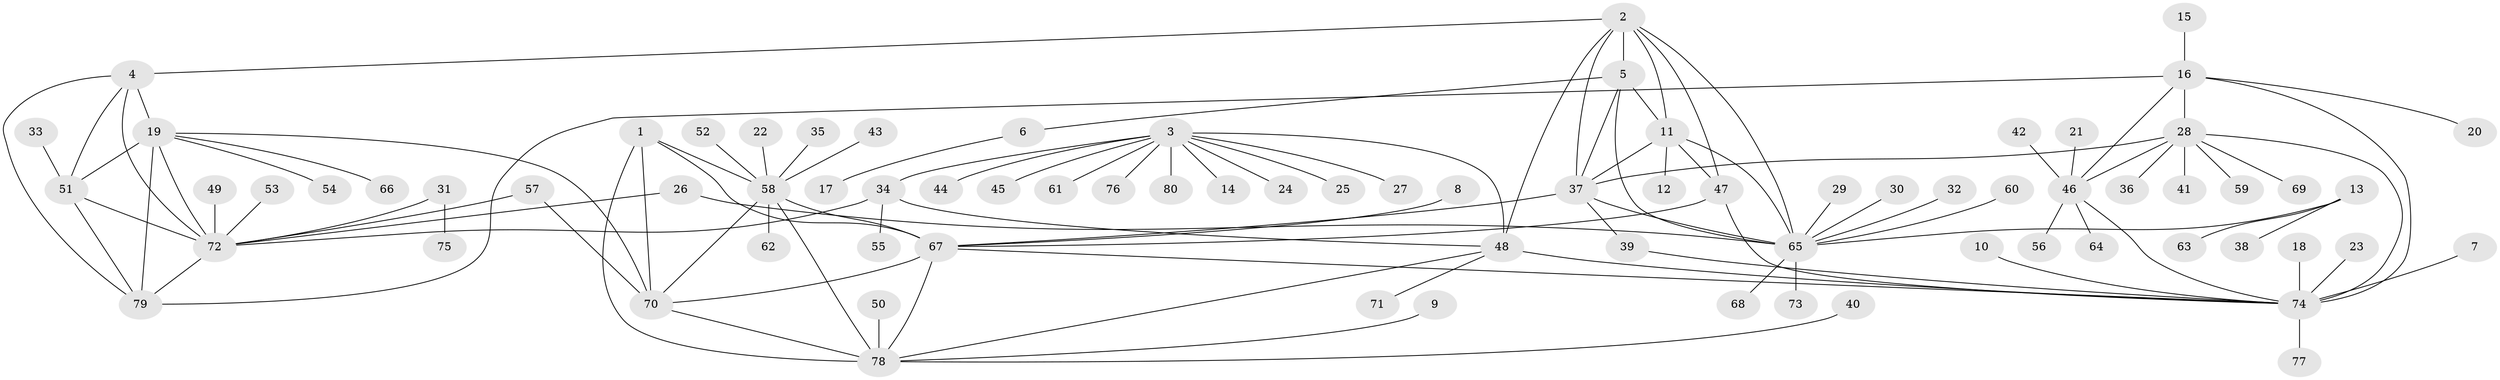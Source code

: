 // original degree distribution, {9: 0.022727272727272728, 5: 0.015151515151515152, 11: 0.030303030303030304, 16: 0.007575757575757576, 8: 0.045454545454545456, 6: 0.03787878787878788, 10: 0.015151515151515152, 7: 0.03787878787878788, 14: 0.007575757575757576, 13: 0.007575757575757576, 1: 0.6060606060606061, 2: 0.14393939393939395, 4: 0.015151515151515152, 3: 0.007575757575757576}
// Generated by graph-tools (version 1.1) at 2025/37/03/04/25 23:37:30]
// undirected, 80 vertices, 113 edges
graph export_dot {
  node [color=gray90,style=filled];
  1;
  2;
  3;
  4;
  5;
  6;
  7;
  8;
  9;
  10;
  11;
  12;
  13;
  14;
  15;
  16;
  17;
  18;
  19;
  20;
  21;
  22;
  23;
  24;
  25;
  26;
  27;
  28;
  29;
  30;
  31;
  32;
  33;
  34;
  35;
  36;
  37;
  38;
  39;
  40;
  41;
  42;
  43;
  44;
  45;
  46;
  47;
  48;
  49;
  50;
  51;
  52;
  53;
  54;
  55;
  56;
  57;
  58;
  59;
  60;
  61;
  62;
  63;
  64;
  65;
  66;
  67;
  68;
  69;
  70;
  71;
  72;
  73;
  74;
  75;
  76;
  77;
  78;
  79;
  80;
  1 -- 58 [weight=2.0];
  1 -- 67 [weight=2.0];
  1 -- 70 [weight=2.0];
  1 -- 78 [weight=2.0];
  2 -- 4 [weight=1.0];
  2 -- 5 [weight=2.0];
  2 -- 11 [weight=2.0];
  2 -- 37 [weight=2.0];
  2 -- 47 [weight=1.0];
  2 -- 48 [weight=1.0];
  2 -- 65 [weight=2.0];
  3 -- 14 [weight=1.0];
  3 -- 24 [weight=1.0];
  3 -- 25 [weight=1.0];
  3 -- 27 [weight=1.0];
  3 -- 34 [weight=4.0];
  3 -- 44 [weight=1.0];
  3 -- 45 [weight=1.0];
  3 -- 48 [weight=4.0];
  3 -- 61 [weight=1.0];
  3 -- 76 [weight=1.0];
  3 -- 80 [weight=1.0];
  4 -- 19 [weight=2.0];
  4 -- 51 [weight=1.0];
  4 -- 72 [weight=1.0];
  4 -- 79 [weight=1.0];
  5 -- 6 [weight=1.0];
  5 -- 11 [weight=1.0];
  5 -- 37 [weight=1.0];
  5 -- 65 [weight=1.0];
  6 -- 17 [weight=1.0];
  7 -- 74 [weight=1.0];
  8 -- 67 [weight=1.0];
  9 -- 78 [weight=1.0];
  10 -- 74 [weight=1.0];
  11 -- 12 [weight=1.0];
  11 -- 37 [weight=1.0];
  11 -- 47 [weight=1.0];
  11 -- 65 [weight=1.0];
  13 -- 38 [weight=1.0];
  13 -- 63 [weight=1.0];
  13 -- 65 [weight=1.0];
  15 -- 16 [weight=1.0];
  16 -- 20 [weight=1.0];
  16 -- 28 [weight=3.0];
  16 -- 46 [weight=1.0];
  16 -- 74 [weight=1.0];
  16 -- 79 [weight=1.0];
  18 -- 74 [weight=1.0];
  19 -- 51 [weight=2.0];
  19 -- 54 [weight=1.0];
  19 -- 66 [weight=1.0];
  19 -- 70 [weight=1.0];
  19 -- 72 [weight=2.0];
  19 -- 79 [weight=2.0];
  21 -- 46 [weight=1.0];
  22 -- 58 [weight=1.0];
  23 -- 74 [weight=1.0];
  26 -- 65 [weight=1.0];
  26 -- 72 [weight=1.0];
  28 -- 36 [weight=1.0];
  28 -- 37 [weight=1.0];
  28 -- 41 [weight=1.0];
  28 -- 46 [weight=3.0];
  28 -- 59 [weight=1.0];
  28 -- 69 [weight=1.0];
  28 -- 74 [weight=3.0];
  29 -- 65 [weight=1.0];
  30 -- 65 [weight=1.0];
  31 -- 72 [weight=1.0];
  31 -- 75 [weight=1.0];
  32 -- 65 [weight=1.0];
  33 -- 51 [weight=1.0];
  34 -- 48 [weight=1.0];
  34 -- 55 [weight=1.0];
  34 -- 72 [weight=1.0];
  35 -- 58 [weight=1.0];
  37 -- 39 [weight=1.0];
  37 -- 65 [weight=1.0];
  37 -- 67 [weight=1.0];
  39 -- 74 [weight=1.0];
  40 -- 78 [weight=1.0];
  42 -- 46 [weight=1.0];
  43 -- 58 [weight=1.0];
  46 -- 56 [weight=1.0];
  46 -- 64 [weight=1.0];
  46 -- 74 [weight=1.0];
  47 -- 67 [weight=1.0];
  47 -- 74 [weight=1.0];
  48 -- 71 [weight=1.0];
  48 -- 74 [weight=1.0];
  48 -- 78 [weight=1.0];
  49 -- 72 [weight=1.0];
  50 -- 78 [weight=1.0];
  51 -- 72 [weight=1.0];
  51 -- 79 [weight=1.0];
  52 -- 58 [weight=1.0];
  53 -- 72 [weight=1.0];
  57 -- 70 [weight=1.0];
  57 -- 72 [weight=1.0];
  58 -- 62 [weight=1.0];
  58 -- 67 [weight=1.0];
  58 -- 70 [weight=1.0];
  58 -- 78 [weight=1.0];
  60 -- 65 [weight=1.0];
  65 -- 68 [weight=1.0];
  65 -- 73 [weight=1.0];
  67 -- 70 [weight=1.0];
  67 -- 74 [weight=1.0];
  67 -- 78 [weight=1.0];
  70 -- 78 [weight=1.0];
  72 -- 79 [weight=1.0];
  74 -- 77 [weight=1.0];
}
